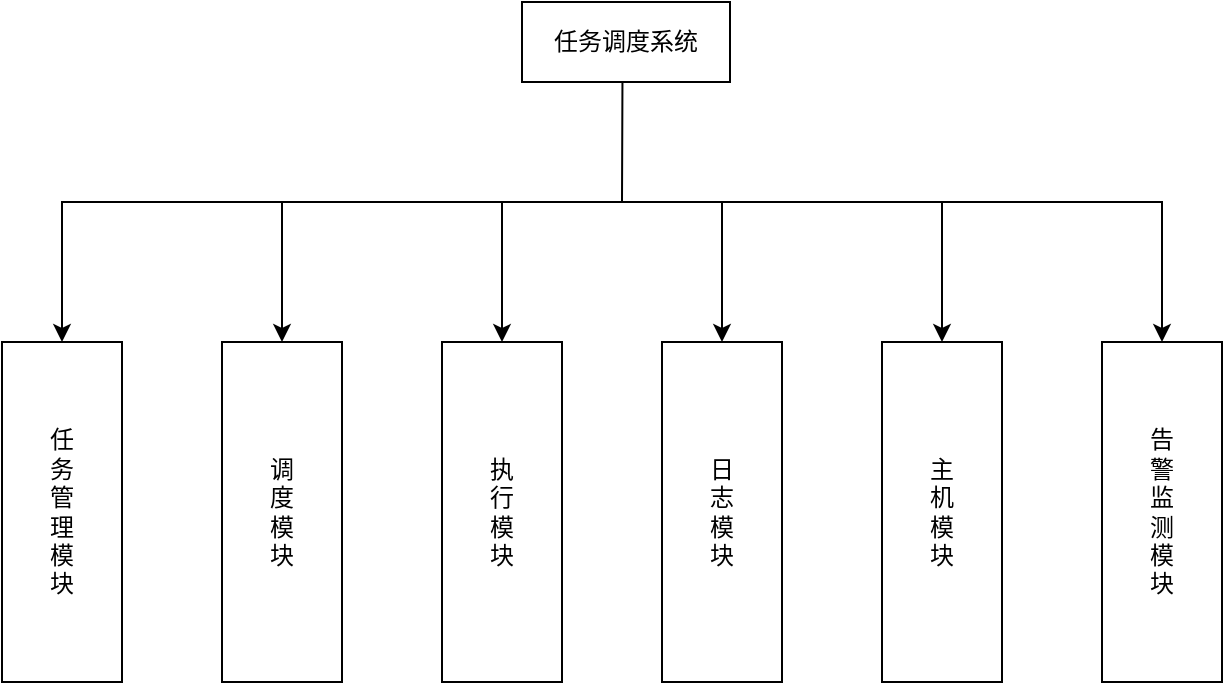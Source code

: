 <mxfile version="21.5.1" type="github">
  <diagram name="第 1 页" id="GhASuWuZi42JvSnn__Yv">
    <mxGraphModel dx="954" dy="458" grid="1" gridSize="10" guides="1" tooltips="1" connect="1" arrows="1" fold="1" page="1" pageScale="1" pageWidth="827" pageHeight="1169" math="0" shadow="0">
      <root>
        <mxCell id="0" />
        <mxCell id="1" parent="0" />
        <mxCell id="wq72LBG8KCP3KCf_MoC9-1" value="任务调度系统" style="rounded=0;whiteSpace=wrap;html=1;" parent="1" vertex="1">
          <mxGeometry x="310" y="100" width="104" height="40" as="geometry" />
        </mxCell>
        <mxCell id="wq72LBG8KCP3KCf_MoC9-6" value="任&lt;br&gt;务&lt;br&gt;管&lt;br&gt;理&lt;br&gt;模&lt;br&gt;块" style="rounded=0;whiteSpace=wrap;html=1;" parent="1" vertex="1">
          <mxGeometry x="50" y="270" width="60" height="170" as="geometry" />
        </mxCell>
        <mxCell id="wq72LBG8KCP3KCf_MoC9-7" value="" style="endArrow=classic;html=1;rounded=0;entryX=0.5;entryY=0;entryDx=0;entryDy=0;exitX=0.483;exitY=0.989;exitDx=0;exitDy=0;exitPerimeter=0;" parent="1" source="wq72LBG8KCP3KCf_MoC9-1" target="wq72LBG8KCP3KCf_MoC9-6" edge="1">
          <mxGeometry width="50" height="50" relative="1" as="geometry">
            <mxPoint x="362" y="140" as="sourcePoint" />
            <mxPoint x="360" y="190" as="targetPoint" />
            <Array as="points">
              <mxPoint x="360" y="200" />
              <mxPoint x="80" y="200" />
            </Array>
          </mxGeometry>
        </mxCell>
        <mxCell id="wq72LBG8KCP3KCf_MoC9-8" value="调&lt;br&gt;度&lt;br&gt;模&lt;br&gt;块" style="rounded=0;whiteSpace=wrap;html=1;" parent="1" vertex="1">
          <mxGeometry x="160" y="270" width="60" height="170" as="geometry" />
        </mxCell>
        <mxCell id="wq72LBG8KCP3KCf_MoC9-9" value="执&lt;br&gt;行&lt;br&gt;模&lt;br&gt;块" style="rounded=0;whiteSpace=wrap;html=1;" parent="1" vertex="1">
          <mxGeometry x="270" y="270" width="60" height="170" as="geometry" />
        </mxCell>
        <mxCell id="wq72LBG8KCP3KCf_MoC9-11" value="日&lt;br&gt;志&lt;br&gt;模&lt;br&gt;块" style="rounded=0;whiteSpace=wrap;html=1;" parent="1" vertex="1">
          <mxGeometry x="380" y="270" width="60" height="170" as="geometry" />
        </mxCell>
        <mxCell id="wq72LBG8KCP3KCf_MoC9-12" value="主&lt;br&gt;机&lt;br&gt;模&lt;br&gt;块" style="rounded=0;whiteSpace=wrap;html=1;" parent="1" vertex="1">
          <mxGeometry x="490" y="270" width="60" height="170" as="geometry" />
        </mxCell>
        <mxCell id="wq72LBG8KCP3KCf_MoC9-13" value="告&lt;br&gt;警&lt;br&gt;监&lt;br&gt;测&lt;br&gt;模&lt;br&gt;块" style="rounded=0;whiteSpace=wrap;html=1;" parent="1" vertex="1">
          <mxGeometry x="600" y="270" width="60" height="170" as="geometry" />
        </mxCell>
        <mxCell id="wq72LBG8KCP3KCf_MoC9-15" value="" style="endArrow=classic;html=1;rounded=0;entryX=0.5;entryY=0;entryDx=0;entryDy=0;" parent="1" target="wq72LBG8KCP3KCf_MoC9-8" edge="1">
          <mxGeometry width="50" height="50" relative="1" as="geometry">
            <mxPoint x="190" y="200" as="sourcePoint" />
            <mxPoint x="440" y="190" as="targetPoint" />
          </mxGeometry>
        </mxCell>
        <mxCell id="wq72LBG8KCP3KCf_MoC9-16" value="" style="endArrow=classic;html=1;rounded=0;entryX=0.5;entryY=0;entryDx=0;entryDy=0;" parent="1" target="wq72LBG8KCP3KCf_MoC9-9" edge="1">
          <mxGeometry width="50" height="50" relative="1" as="geometry">
            <mxPoint x="300" y="200" as="sourcePoint" />
            <mxPoint x="330" y="230" as="targetPoint" />
          </mxGeometry>
        </mxCell>
        <mxCell id="wq72LBG8KCP3KCf_MoC9-17" value="" style="endArrow=classic;html=1;rounded=0;entryX=0.5;entryY=0;entryDx=0;entryDy=0;" parent="1" target="wq72LBG8KCP3KCf_MoC9-13" edge="1">
          <mxGeometry width="50" height="50" relative="1" as="geometry">
            <mxPoint x="360" y="200" as="sourcePoint" />
            <mxPoint x="540" y="150" as="targetPoint" />
            <Array as="points">
              <mxPoint x="630" y="200" />
            </Array>
          </mxGeometry>
        </mxCell>
        <mxCell id="wq72LBG8KCP3KCf_MoC9-18" value="" style="endArrow=classic;html=1;rounded=0;entryX=0.5;entryY=0;entryDx=0;entryDy=0;" parent="1" target="wq72LBG8KCP3KCf_MoC9-11" edge="1">
          <mxGeometry width="50" height="50" relative="1" as="geometry">
            <mxPoint x="410" y="200" as="sourcePoint" />
            <mxPoint x="490" y="130" as="targetPoint" />
          </mxGeometry>
        </mxCell>
        <mxCell id="wq72LBG8KCP3KCf_MoC9-19" value="" style="endArrow=classic;html=1;rounded=0;entryX=0.5;entryY=0;entryDx=0;entryDy=0;" parent="1" target="wq72LBG8KCP3KCf_MoC9-12" edge="1">
          <mxGeometry width="50" height="50" relative="1" as="geometry">
            <mxPoint x="520" y="200" as="sourcePoint" />
            <mxPoint x="610" y="70" as="targetPoint" />
          </mxGeometry>
        </mxCell>
      </root>
    </mxGraphModel>
  </diagram>
</mxfile>
